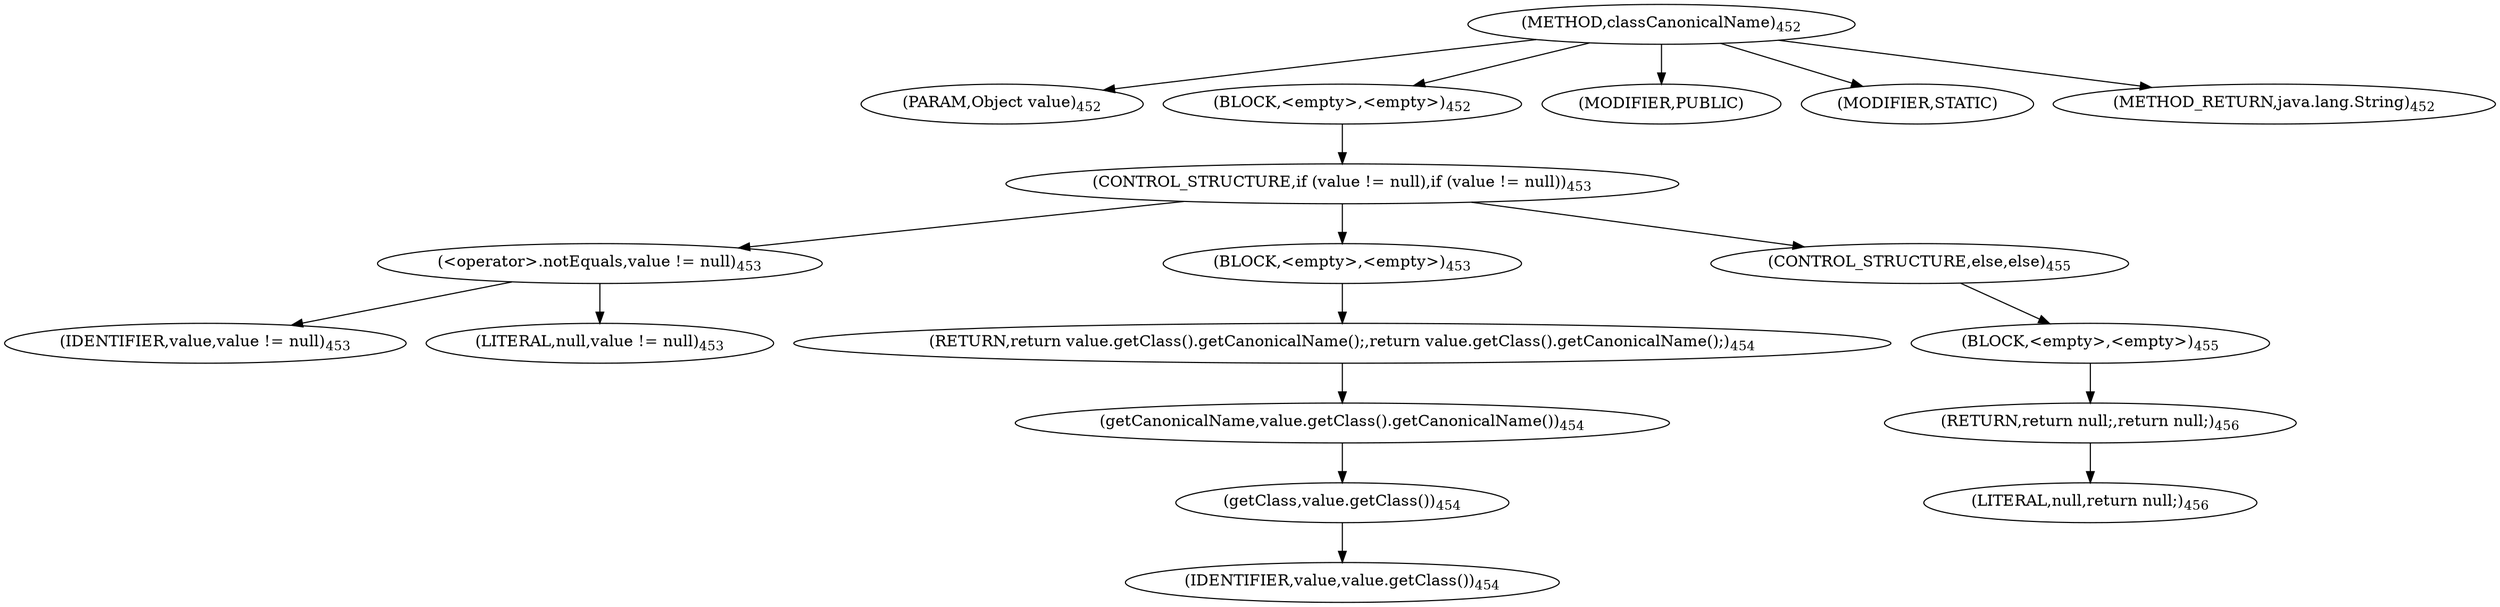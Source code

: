 digraph "classCanonicalName" {  
"928" [label = <(METHOD,classCanonicalName)<SUB>452</SUB>> ]
"929" [label = <(PARAM,Object value)<SUB>452</SUB>> ]
"930" [label = <(BLOCK,&lt;empty&gt;,&lt;empty&gt;)<SUB>452</SUB>> ]
"931" [label = <(CONTROL_STRUCTURE,if (value != null),if (value != null))<SUB>453</SUB>> ]
"932" [label = <(&lt;operator&gt;.notEquals,value != null)<SUB>453</SUB>> ]
"933" [label = <(IDENTIFIER,value,value != null)<SUB>453</SUB>> ]
"934" [label = <(LITERAL,null,value != null)<SUB>453</SUB>> ]
"935" [label = <(BLOCK,&lt;empty&gt;,&lt;empty&gt;)<SUB>453</SUB>> ]
"936" [label = <(RETURN,return value.getClass().getCanonicalName();,return value.getClass().getCanonicalName();)<SUB>454</SUB>> ]
"937" [label = <(getCanonicalName,value.getClass().getCanonicalName())<SUB>454</SUB>> ]
"938" [label = <(getClass,value.getClass())<SUB>454</SUB>> ]
"939" [label = <(IDENTIFIER,value,value.getClass())<SUB>454</SUB>> ]
"940" [label = <(CONTROL_STRUCTURE,else,else)<SUB>455</SUB>> ]
"941" [label = <(BLOCK,&lt;empty&gt;,&lt;empty&gt;)<SUB>455</SUB>> ]
"942" [label = <(RETURN,return null;,return null;)<SUB>456</SUB>> ]
"943" [label = <(LITERAL,null,return null;)<SUB>456</SUB>> ]
"944" [label = <(MODIFIER,PUBLIC)> ]
"945" [label = <(MODIFIER,STATIC)> ]
"946" [label = <(METHOD_RETURN,java.lang.String)<SUB>452</SUB>> ]
  "928" -> "929" 
  "928" -> "930" 
  "928" -> "944" 
  "928" -> "945" 
  "928" -> "946" 
  "930" -> "931" 
  "931" -> "932" 
  "931" -> "935" 
  "931" -> "940" 
  "932" -> "933" 
  "932" -> "934" 
  "935" -> "936" 
  "936" -> "937" 
  "937" -> "938" 
  "938" -> "939" 
  "940" -> "941" 
  "941" -> "942" 
  "942" -> "943" 
}
